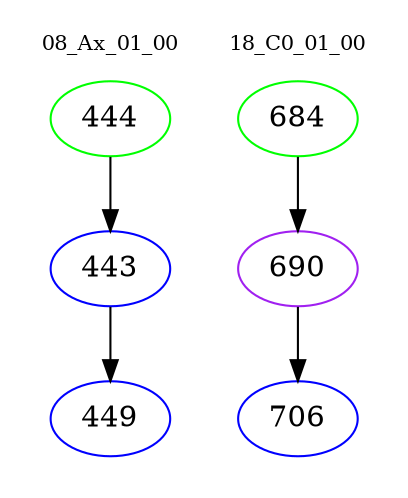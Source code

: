 digraph{
subgraph cluster_0 {
color = white
label = "08_Ax_01_00";
fontsize=10;
T0_444 [label="444", color="green"]
T0_444 -> T0_443 [color="black"]
T0_443 [label="443", color="blue"]
T0_443 -> T0_449 [color="black"]
T0_449 [label="449", color="blue"]
}
subgraph cluster_1 {
color = white
label = "18_C0_01_00";
fontsize=10;
T1_684 [label="684", color="green"]
T1_684 -> T1_690 [color="black"]
T1_690 [label="690", color="purple"]
T1_690 -> T1_706 [color="black"]
T1_706 [label="706", color="blue"]
}
}
